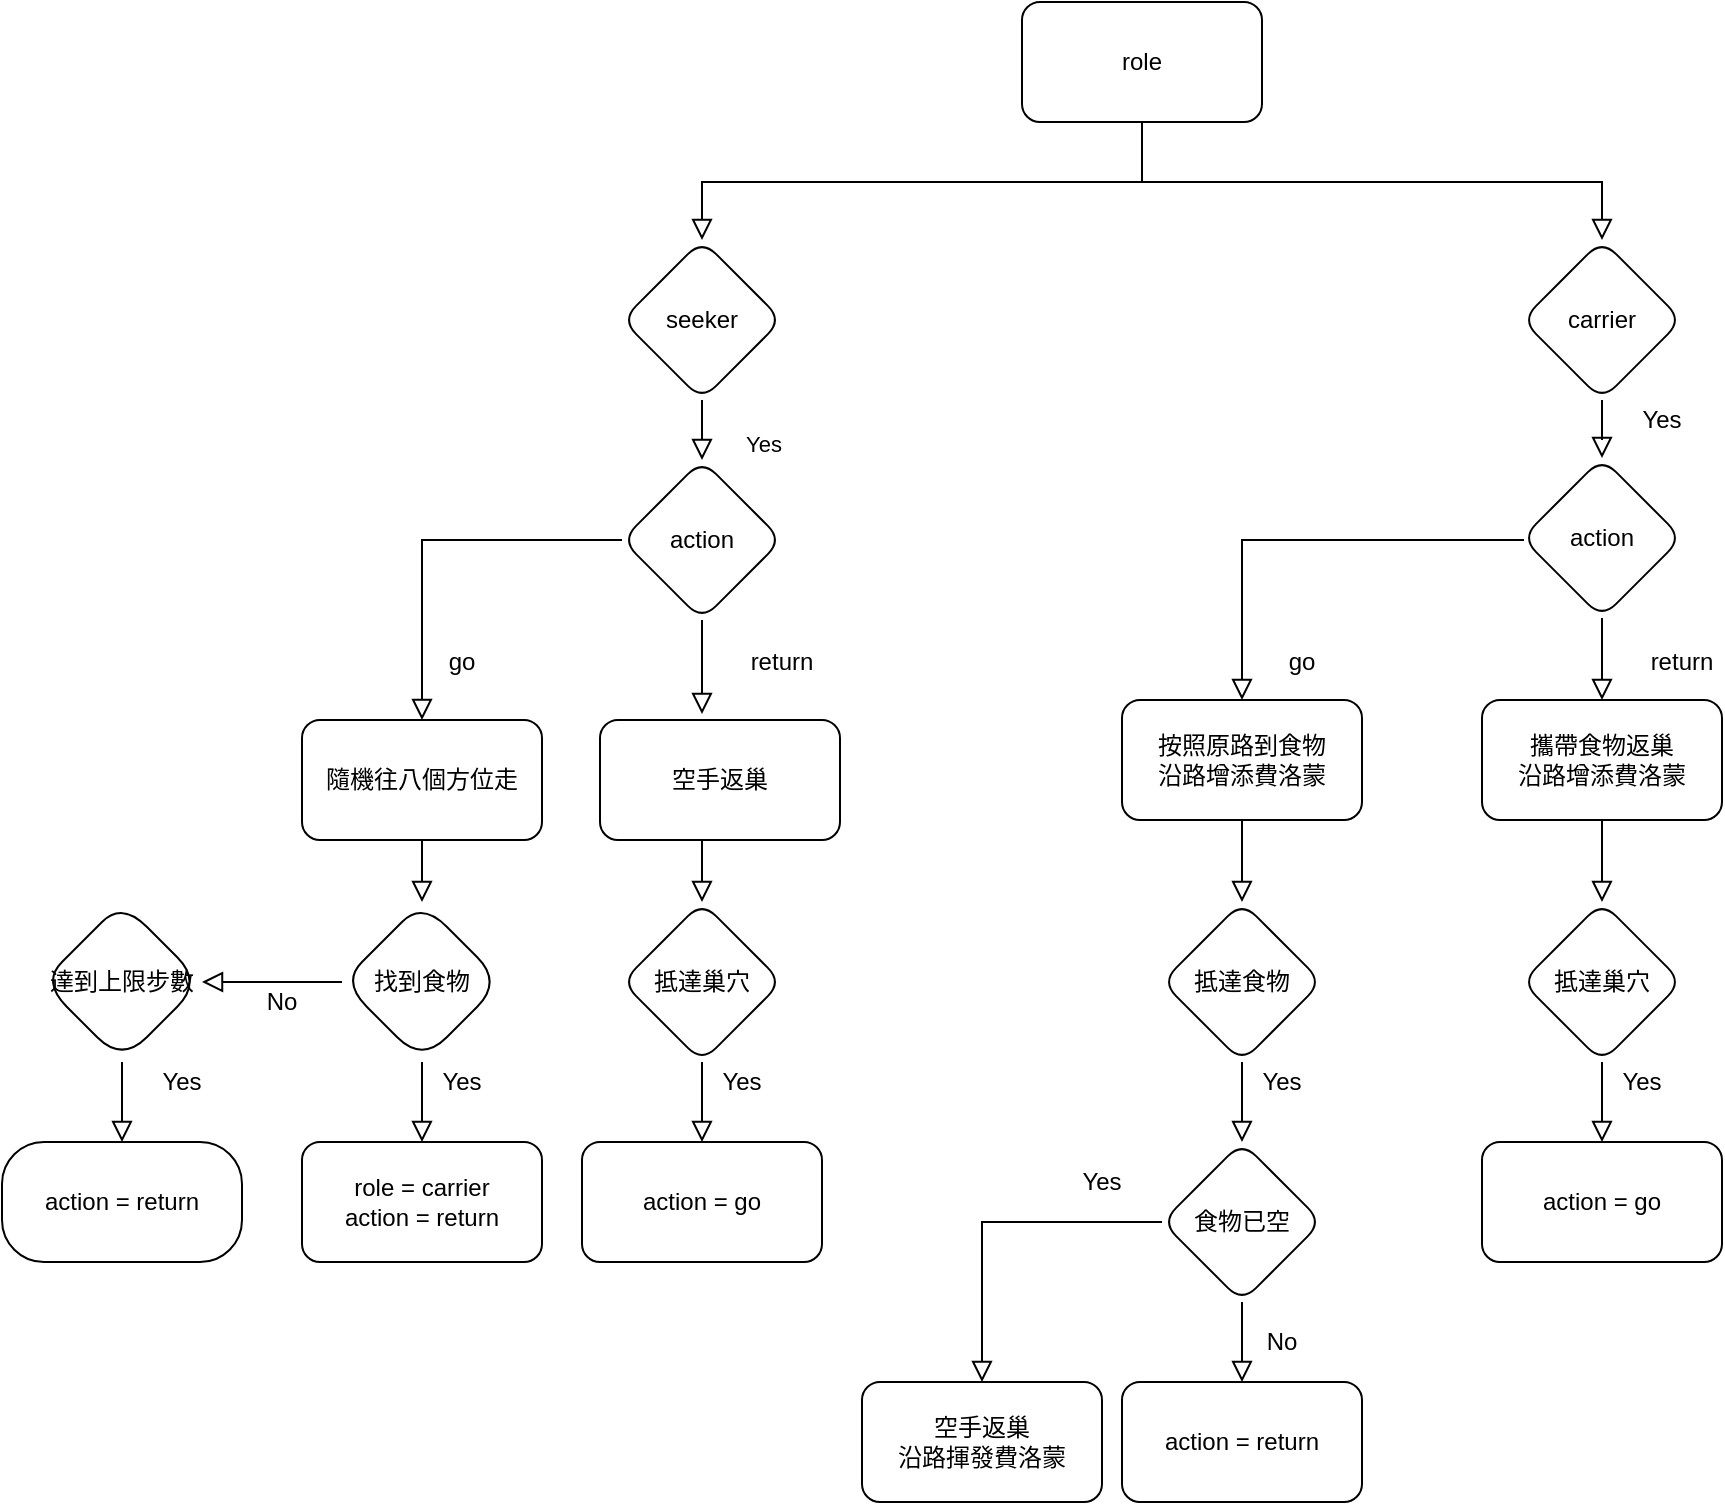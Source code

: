 <mxfile version="14.3.2" type="github" pages="2">
  <diagram id="C5RBs43oDa-KdzZeNtuy" name="Page-1">
    <mxGraphModel dx="1422" dy="706" grid="1" gridSize="10" guides="1" tooltips="1" connect="1" arrows="1" fold="1" page="1" pageScale="1" pageWidth="1169" pageHeight="827" math="0" shadow="0">
      <root>
        <mxCell id="WIyWlLk6GJQsqaUBKTNV-0" />
        <mxCell id="WIyWlLk6GJQsqaUBKTNV-1" parent="WIyWlLk6GJQsqaUBKTNV-0" />
        <mxCell id="D_1ydAFC-er1ZRts4DlC-36" value="" style="edgeStyle=orthogonalEdgeStyle;rounded=0;orthogonalLoop=1;jettySize=auto;html=1;shadow=0;labelBackgroundColor=none;endArrow=block;endFill=0;endSize=8;strokeWidth=1;align=left;exitX=0.5;exitY=1;exitDx=0;exitDy=0;" edge="1" parent="WIyWlLk6GJQsqaUBKTNV-1" source="D_1ydAFC-er1ZRts4DlC-30" target="D_1ydAFC-er1ZRts4DlC-35">
          <mxGeometry relative="1" as="geometry">
            <Array as="points">
              <mxPoint x="700" y="100" />
              <mxPoint x="930" y="100" />
            </Array>
          </mxGeometry>
        </mxCell>
        <mxCell id="xFRTWmS1-elq7vr72Fm1-8" style="edgeStyle=orthogonalEdgeStyle;rounded=0;orthogonalLoop=1;jettySize=auto;html=1;shadow=0;labelBackgroundColor=none;endArrow=block;endFill=0;endSize=8;strokeWidth=1;align=left;" edge="1" parent="WIyWlLk6GJQsqaUBKTNV-1" source="D_1ydAFC-er1ZRts4DlC-30" target="D_1ydAFC-er1ZRts4DlC-33">
          <mxGeometry relative="1" as="geometry">
            <Array as="points">
              <mxPoint x="700" y="100" />
              <mxPoint x="480" y="100" />
            </Array>
          </mxGeometry>
        </mxCell>
        <mxCell id="D_1ydAFC-er1ZRts4DlC-30" value="role" style="whiteSpace=wrap;html=1;rounded=1;shadow=0;strokeWidth=1;glass=0;" vertex="1" parent="WIyWlLk6GJQsqaUBKTNV-1">
          <mxGeometry x="640" y="10" width="120" height="60" as="geometry" />
        </mxCell>
        <mxCell id="D_1ydAFC-er1ZRts4DlC-38" value="Yes" style="edgeStyle=orthogonalEdgeStyle;rounded=0;orthogonalLoop=1;jettySize=auto;html=1;shadow=0;labelBackgroundColor=none;endArrow=block;endFill=0;endSize=8;strokeWidth=1;align=left;" edge="1" parent="WIyWlLk6GJQsqaUBKTNV-1" source="D_1ydAFC-er1ZRts4DlC-33" target="D_1ydAFC-er1ZRts4DlC-37">
          <mxGeometry x="0.667" y="20" relative="1" as="geometry">
            <mxPoint as="offset" />
          </mxGeometry>
        </mxCell>
        <mxCell id="D_1ydAFC-er1ZRts4DlC-33" value="seeker" style="rhombus;whiteSpace=wrap;html=1;rounded=1;shadow=0;strokeWidth=1;glass=0;" vertex="1" parent="WIyWlLk6GJQsqaUBKTNV-1">
          <mxGeometry x="440" y="129" width="80" height="80" as="geometry" />
        </mxCell>
        <mxCell id="xFRTWmS1-elq7vr72Fm1-17" value="" style="edgeStyle=orthogonalEdgeStyle;rounded=0;orthogonalLoop=1;jettySize=auto;html=1;shadow=0;labelBackgroundColor=none;endArrow=block;endFill=0;endSize=8;strokeWidth=1;align=left;entryX=0.5;entryY=0;entryDx=0;entryDy=0;" edge="1" parent="WIyWlLk6GJQsqaUBKTNV-1" source="D_1ydAFC-er1ZRts4DlC-35" target="D_1ydAFC-er1ZRts4DlC-40">
          <mxGeometry relative="1" as="geometry" />
        </mxCell>
        <mxCell id="D_1ydAFC-er1ZRts4DlC-35" value="carrier" style="rhombus;whiteSpace=wrap;html=1;rounded=1;shadow=0;strokeWidth=1;glass=0;" vertex="1" parent="WIyWlLk6GJQsqaUBKTNV-1">
          <mxGeometry x="890" y="129" width="80" height="80" as="geometry" />
        </mxCell>
        <mxCell id="D_1ydAFC-er1ZRts4DlC-43" value="" style="edgeStyle=orthogonalEdgeStyle;rounded=0;orthogonalLoop=1;jettySize=auto;html=1;shadow=0;labelBackgroundColor=none;endArrow=block;endFill=0;endSize=8;strokeWidth=1;align=left;" edge="1" parent="WIyWlLk6GJQsqaUBKTNV-1" source="D_1ydAFC-er1ZRts4DlC-37" target="D_1ydAFC-er1ZRts4DlC-42">
          <mxGeometry relative="1" as="geometry" />
        </mxCell>
        <mxCell id="D_1ydAFC-er1ZRts4DlC-37" value="action" style="rhombus;whiteSpace=wrap;html=1;rounded=1;shadow=0;strokeWidth=1;glass=0;" vertex="1" parent="WIyWlLk6GJQsqaUBKTNV-1">
          <mxGeometry x="440" y="239" width="80" height="80" as="geometry" />
        </mxCell>
        <mxCell id="xFRTWmS1-elq7vr72Fm1-7" value="" style="edgeStyle=orthogonalEdgeStyle;rounded=0;orthogonalLoop=1;jettySize=auto;html=1;shadow=0;labelBackgroundColor=none;endArrow=block;endFill=0;endSize=8;strokeWidth=1;align=left;" edge="1" parent="WIyWlLk6GJQsqaUBKTNV-1" source="D_1ydAFC-er1ZRts4DlC-40" target="D_1ydAFC-er1ZRts4DlC-53">
          <mxGeometry relative="1" as="geometry" />
        </mxCell>
        <mxCell id="D_1ydAFC-er1ZRts4DlC-40" value="&lt;span&gt;action&lt;/span&gt;" style="rhombus;whiteSpace=wrap;html=1;rounded=1;shadow=0;strokeWidth=1;glass=0;" vertex="1" parent="WIyWlLk6GJQsqaUBKTNV-1">
          <mxGeometry x="890" y="238" width="80" height="80" as="geometry" />
        </mxCell>
        <mxCell id="D_1ydAFC-er1ZRts4DlC-57" value="" style="edgeStyle=orthogonalEdgeStyle;rounded=0;orthogonalLoop=1;jettySize=auto;html=1;shadow=0;labelBackgroundColor=none;endArrow=block;endFill=0;endSize=8;strokeWidth=1;align=left;" edge="1" parent="WIyWlLk6GJQsqaUBKTNV-1" source="D_1ydAFC-er1ZRts4DlC-42" target="D_1ydAFC-er1ZRts4DlC-56">
          <mxGeometry relative="1" as="geometry" />
        </mxCell>
        <mxCell id="D_1ydAFC-er1ZRts4DlC-42" value="隨機往八個方位走" style="whiteSpace=wrap;html=1;rounded=1;shadow=0;strokeWidth=1;glass=0;" vertex="1" parent="WIyWlLk6GJQsqaUBKTNV-1">
          <mxGeometry x="280" y="369" width="120" height="60" as="geometry" />
        </mxCell>
        <mxCell id="D_1ydAFC-er1ZRts4DlC-92" value="" style="edgeStyle=orthogonalEdgeStyle;rounded=0;orthogonalLoop=1;jettySize=auto;html=1;shadow=0;labelBackgroundColor=none;endArrow=block;endFill=0;endSize=8;strokeWidth=1;align=left;entryX=0.425;entryY=-0.05;entryDx=0;entryDy=0;entryPerimeter=0;" edge="1" parent="WIyWlLk6GJQsqaUBKTNV-1" source="D_1ydAFC-er1ZRts4DlC-37" target="xFRTWmS1-elq7vr72Fm1-0">
          <mxGeometry relative="1" as="geometry">
            <mxPoint x="480" y="369" as="targetPoint" />
          </mxGeometry>
        </mxCell>
        <mxCell id="D_1ydAFC-er1ZRts4DlC-48" value="go" style="text;html=1;strokeColor=none;fillColor=none;align=center;verticalAlign=middle;whiteSpace=wrap;rounded=0;fontColor=#000000;" vertex="1" parent="WIyWlLk6GJQsqaUBKTNV-1">
          <mxGeometry x="340" y="330" width="40" height="20" as="geometry" />
        </mxCell>
        <mxCell id="D_1ydAFC-er1ZRts4DlC-50" value="" style="edgeStyle=orthogonalEdgeStyle;rounded=0;orthogonalLoop=1;jettySize=auto;html=1;shadow=0;labelBackgroundColor=none;endArrow=block;endFill=0;endSize=8;strokeWidth=1;align=left;" edge="1" parent="WIyWlLk6GJQsqaUBKTNV-1" target="D_1ydAFC-er1ZRts4DlC-52" source="D_1ydAFC-er1ZRts4DlC-40">
          <mxGeometry relative="1" as="geometry">
            <mxPoint x="775" y="350" as="sourcePoint" />
            <Array as="points">
              <mxPoint x="750" y="279" />
            </Array>
          </mxGeometry>
        </mxCell>
        <mxCell id="D_1ydAFC-er1ZRts4DlC-61" value="" style="edgeStyle=orthogonalEdgeStyle;rounded=0;orthogonalLoop=1;jettySize=auto;html=1;shadow=0;labelBackgroundColor=none;endArrow=block;endFill=0;endSize=8;strokeWidth=1;align=left;" edge="1" parent="WIyWlLk6GJQsqaUBKTNV-1" source="D_1ydAFC-er1ZRts4DlC-52" target="D_1ydAFC-er1ZRts4DlC-60">
          <mxGeometry relative="1" as="geometry" />
        </mxCell>
        <mxCell id="D_1ydAFC-er1ZRts4DlC-52" value="按照原路到食物&lt;br&gt;沿路增添費洛蒙" style="whiteSpace=wrap;html=1;rounded=1;shadow=0;strokeWidth=1;glass=0;" vertex="1" parent="WIyWlLk6GJQsqaUBKTNV-1">
          <mxGeometry x="690" y="359" width="120" height="60" as="geometry" />
        </mxCell>
        <mxCell id="D_1ydAFC-er1ZRts4DlC-77" value="" style="edgeStyle=orthogonalEdgeStyle;rounded=0;orthogonalLoop=1;jettySize=auto;html=1;shadow=0;labelBackgroundColor=none;endArrow=block;endFill=0;endSize=8;strokeWidth=1;align=left;" edge="1" parent="WIyWlLk6GJQsqaUBKTNV-1" source="D_1ydAFC-er1ZRts4DlC-53" target="D_1ydAFC-er1ZRts4DlC-76">
          <mxGeometry relative="1" as="geometry" />
        </mxCell>
        <mxCell id="D_1ydAFC-er1ZRts4DlC-53" value="攜帶食物返巢&lt;br&gt;沿路增添費洛蒙" style="whiteSpace=wrap;html=1;rounded=1;shadow=0;strokeWidth=1;glass=0;" vertex="1" parent="WIyWlLk6GJQsqaUBKTNV-1">
          <mxGeometry x="870" y="359" width="120" height="60" as="geometry" />
        </mxCell>
        <mxCell id="D_1ydAFC-er1ZRts4DlC-54" value="go" style="text;html=1;strokeColor=none;fillColor=none;align=center;verticalAlign=middle;whiteSpace=wrap;rounded=0;fontColor=#000000;" vertex="1" parent="WIyWlLk6GJQsqaUBKTNV-1">
          <mxGeometry x="760" y="330" width="40" height="20" as="geometry" />
        </mxCell>
        <mxCell id="D_1ydAFC-er1ZRts4DlC-55" value="return" style="text;html=1;strokeColor=none;fillColor=none;align=center;verticalAlign=middle;whiteSpace=wrap;rounded=0;fontColor=#000000;" vertex="1" parent="WIyWlLk6GJQsqaUBKTNV-1">
          <mxGeometry x="950" y="330" width="40" height="20" as="geometry" />
        </mxCell>
        <mxCell id="D_1ydAFC-er1ZRts4DlC-59" value="" style="edgeStyle=orthogonalEdgeStyle;rounded=0;orthogonalLoop=1;jettySize=auto;html=1;shadow=0;labelBackgroundColor=none;endArrow=block;endFill=0;endSize=8;strokeWidth=1;align=left;" edge="1" parent="WIyWlLk6GJQsqaUBKTNV-1" source="D_1ydAFC-er1ZRts4DlC-56" target="D_1ydAFC-er1ZRts4DlC-58">
          <mxGeometry relative="1" as="geometry" />
        </mxCell>
        <mxCell id="D_1ydAFC-er1ZRts4DlC-71" value="" style="edgeStyle=orthogonalEdgeStyle;rounded=0;orthogonalLoop=1;jettySize=auto;html=1;shadow=0;labelBackgroundColor=none;endArrow=block;endFill=0;endSize=8;strokeWidth=1;align=left;" edge="1" parent="WIyWlLk6GJQsqaUBKTNV-1" source="D_1ydAFC-er1ZRts4DlC-56" target="D_1ydAFC-er1ZRts4DlC-70">
          <mxGeometry relative="1" as="geometry" />
        </mxCell>
        <mxCell id="D_1ydAFC-er1ZRts4DlC-56" value="找到食物" style="rhombus;whiteSpace=wrap;html=1;rounded=1;shadow=0;strokeWidth=1;glass=0;arcSize=35;" vertex="1" parent="WIyWlLk6GJQsqaUBKTNV-1">
          <mxGeometry x="300" y="460" width="80" height="80" as="geometry" />
        </mxCell>
        <mxCell id="D_1ydAFC-er1ZRts4DlC-58" value="role = carrier&lt;br&gt;action = return" style="whiteSpace=wrap;html=1;rounded=1;shadow=0;strokeWidth=1;glass=0;" vertex="1" parent="WIyWlLk6GJQsqaUBKTNV-1">
          <mxGeometry x="280" y="580" width="120" height="60" as="geometry" />
        </mxCell>
        <mxCell id="D_1ydAFC-er1ZRts4DlC-63" value="" style="edgeStyle=orthogonalEdgeStyle;rounded=0;orthogonalLoop=1;jettySize=auto;html=1;shadow=0;labelBackgroundColor=none;endArrow=block;endFill=0;endSize=8;strokeWidth=1;align=left;exitX=0;exitY=0.5;exitDx=0;exitDy=0;" edge="1" parent="WIyWlLk6GJQsqaUBKTNV-1" source="xFRTWmS1-elq7vr72Fm1-19" target="D_1ydAFC-er1ZRts4DlC-62">
          <mxGeometry relative="1" as="geometry">
            <mxPoint x="660" y="630" as="sourcePoint" />
            <Array as="points">
              <mxPoint x="620" y="620" />
            </Array>
          </mxGeometry>
        </mxCell>
        <mxCell id="xFRTWmS1-elq7vr72Fm1-20" value="" style="edgeStyle=orthogonalEdgeStyle;rounded=0;orthogonalLoop=1;jettySize=auto;html=1;shadow=0;labelBackgroundColor=none;endArrow=block;endFill=0;endSize=8;strokeWidth=1;align=left;" edge="1" parent="WIyWlLk6GJQsqaUBKTNV-1" source="D_1ydAFC-er1ZRts4DlC-60" target="xFRTWmS1-elq7vr72Fm1-19">
          <mxGeometry relative="1" as="geometry" />
        </mxCell>
        <mxCell id="D_1ydAFC-er1ZRts4DlC-60" value="抵達食物" style="rhombus;whiteSpace=wrap;html=1;rounded=1;shadow=0;strokeWidth=1;glass=0;" vertex="1" parent="WIyWlLk6GJQsqaUBKTNV-1">
          <mxGeometry x="710" y="460" width="80" height="80" as="geometry" />
        </mxCell>
        <mxCell id="D_1ydAFC-er1ZRts4DlC-62" value="空手返巢&lt;br&gt;沿路揮發費洛蒙" style="whiteSpace=wrap;html=1;rounded=1;shadow=0;strokeWidth=1;glass=0;" vertex="1" parent="WIyWlLk6GJQsqaUBKTNV-1">
          <mxGeometry x="560" y="700" width="120" height="60" as="geometry" />
        </mxCell>
        <mxCell id="D_1ydAFC-er1ZRts4DlC-66" value="action = return" style="whiteSpace=wrap;html=1;rounded=1;shadow=0;strokeWidth=1;glass=0;" vertex="1" parent="WIyWlLk6GJQsqaUBKTNV-1">
          <mxGeometry x="690" y="700" width="120" height="60" as="geometry" />
        </mxCell>
        <mxCell id="D_1ydAFC-er1ZRts4DlC-73" value="" style="edgeStyle=orthogonalEdgeStyle;rounded=0;orthogonalLoop=1;jettySize=auto;html=1;shadow=0;labelBackgroundColor=none;endArrow=block;endFill=0;endSize=8;strokeWidth=1;align=left;" edge="1" parent="WIyWlLk6GJQsqaUBKTNV-1" source="D_1ydAFC-er1ZRts4DlC-70" target="D_1ydAFC-er1ZRts4DlC-72">
          <mxGeometry relative="1" as="geometry" />
        </mxCell>
        <mxCell id="D_1ydAFC-er1ZRts4DlC-70" value="達到上限步數" style="rhombus;whiteSpace=wrap;html=1;rounded=1;shadow=0;strokeWidth=1;glass=0;arcSize=35;" vertex="1" parent="WIyWlLk6GJQsqaUBKTNV-1">
          <mxGeometry x="150" y="460" width="80" height="80" as="geometry" />
        </mxCell>
        <mxCell id="D_1ydAFC-er1ZRts4DlC-72" value="action = return" style="whiteSpace=wrap;html=1;rounded=1;shadow=0;strokeWidth=1;glass=0;arcSize=35;" vertex="1" parent="WIyWlLk6GJQsqaUBKTNV-1">
          <mxGeometry x="130" y="580" width="120" height="60" as="geometry" />
        </mxCell>
        <mxCell id="D_1ydAFC-er1ZRts4DlC-74" value="Yes" style="text;html=1;strokeColor=none;fillColor=none;align=center;verticalAlign=middle;whiteSpace=wrap;rounded=0;fontColor=#000000;" vertex="1" parent="WIyWlLk6GJQsqaUBKTNV-1">
          <mxGeometry x="340" y="540" width="40" height="20" as="geometry" />
        </mxCell>
        <mxCell id="D_1ydAFC-er1ZRts4DlC-75" value="No" style="text;html=1;strokeColor=none;fillColor=none;align=center;verticalAlign=middle;whiteSpace=wrap;rounded=0;fontColor=#000000;" vertex="1" parent="WIyWlLk6GJQsqaUBKTNV-1">
          <mxGeometry x="250" y="500" width="40" height="20" as="geometry" />
        </mxCell>
        <mxCell id="D_1ydAFC-er1ZRts4DlC-79" value="" style="edgeStyle=orthogonalEdgeStyle;rounded=0;orthogonalLoop=1;jettySize=auto;html=1;shadow=0;labelBackgroundColor=none;endArrow=block;endFill=0;endSize=8;strokeWidth=1;align=left;" edge="1" parent="WIyWlLk6GJQsqaUBKTNV-1" source="D_1ydAFC-er1ZRts4DlC-76" target="D_1ydAFC-er1ZRts4DlC-78">
          <mxGeometry relative="1" as="geometry" />
        </mxCell>
        <mxCell id="D_1ydAFC-er1ZRts4DlC-76" value="抵達巢穴" style="rhombus;whiteSpace=wrap;html=1;rounded=1;shadow=0;strokeWidth=1;glass=0;" vertex="1" parent="WIyWlLk6GJQsqaUBKTNV-1">
          <mxGeometry x="890" y="460" width="80" height="80" as="geometry" />
        </mxCell>
        <mxCell id="D_1ydAFC-er1ZRts4DlC-78" value="&lt;span&gt;action = go&lt;/span&gt;" style="whiteSpace=wrap;html=1;rounded=1;shadow=0;strokeWidth=1;glass=0;" vertex="1" parent="WIyWlLk6GJQsqaUBKTNV-1">
          <mxGeometry x="870" y="580" width="120" height="60" as="geometry" />
        </mxCell>
        <mxCell id="D_1ydAFC-er1ZRts4DlC-91" value="Yes" style="text;html=1;strokeColor=none;fillColor=none;align=center;verticalAlign=middle;whiteSpace=wrap;rounded=0;fontColor=#000000;" vertex="1" parent="WIyWlLk6GJQsqaUBKTNV-1">
          <mxGeometry x="930" y="540" width="40" height="20" as="geometry" />
        </mxCell>
        <mxCell id="xFRTWmS1-elq7vr72Fm1-0" value="空手返巢" style="whiteSpace=wrap;html=1;rounded=1;shadow=0;strokeWidth=1;glass=0;" vertex="1" parent="WIyWlLk6GJQsqaUBKTNV-1">
          <mxGeometry x="429" y="369" width="120" height="60" as="geometry" />
        </mxCell>
        <mxCell id="xFRTWmS1-elq7vr72Fm1-1" value="return" style="text;html=1;strokeColor=none;fillColor=none;align=center;verticalAlign=middle;whiteSpace=wrap;rounded=0;fontColor=#000000;" vertex="1" parent="WIyWlLk6GJQsqaUBKTNV-1">
          <mxGeometry x="500" y="330" width="40" height="20" as="geometry" />
        </mxCell>
        <mxCell id="xFRTWmS1-elq7vr72Fm1-2" value="Yes" style="text;html=1;strokeColor=none;fillColor=none;align=center;verticalAlign=middle;whiteSpace=wrap;rounded=0;fontColor=#000000;" vertex="1" parent="WIyWlLk6GJQsqaUBKTNV-1">
          <mxGeometry x="480" y="540" width="40" height="20" as="geometry" />
        </mxCell>
        <mxCell id="xFRTWmS1-elq7vr72Fm1-3" value="" style="edgeStyle=orthogonalEdgeStyle;rounded=0;orthogonalLoop=1;jettySize=auto;html=1;shadow=0;labelBackgroundColor=none;endArrow=block;endFill=0;endSize=8;strokeWidth=1;align=left;" edge="1" parent="WIyWlLk6GJQsqaUBKTNV-1" source="xFRTWmS1-elq7vr72Fm1-0" target="xFRTWmS1-elq7vr72Fm1-5">
          <mxGeometry relative="1" as="geometry">
            <Array as="points">
              <mxPoint x="480" y="450" />
              <mxPoint x="480" y="450" />
            </Array>
          </mxGeometry>
        </mxCell>
        <mxCell id="xFRTWmS1-elq7vr72Fm1-4" value="" style="edgeStyle=orthogonalEdgeStyle;rounded=0;orthogonalLoop=1;jettySize=auto;html=1;shadow=0;labelBackgroundColor=none;endArrow=block;endFill=0;endSize=8;strokeWidth=1;align=left;" edge="1" parent="WIyWlLk6GJQsqaUBKTNV-1" source="xFRTWmS1-elq7vr72Fm1-5" target="xFRTWmS1-elq7vr72Fm1-6">
          <mxGeometry relative="1" as="geometry" />
        </mxCell>
        <mxCell id="xFRTWmS1-elq7vr72Fm1-5" value="抵達巢穴" style="rhombus;whiteSpace=wrap;html=1;rounded=1;shadow=0;strokeWidth=1;glass=0;" vertex="1" parent="WIyWlLk6GJQsqaUBKTNV-1">
          <mxGeometry x="440" y="460" width="80" height="80" as="geometry" />
        </mxCell>
        <mxCell id="xFRTWmS1-elq7vr72Fm1-6" value="action = go" style="whiteSpace=wrap;html=1;rounded=1;shadow=0;strokeWidth=1;glass=0;" vertex="1" parent="WIyWlLk6GJQsqaUBKTNV-1">
          <mxGeometry x="420" y="580" width="120" height="60" as="geometry" />
        </mxCell>
        <mxCell id="xFRTWmS1-elq7vr72Fm1-10" value="Yes" style="text;html=1;strokeColor=none;fillColor=none;align=center;verticalAlign=middle;whiteSpace=wrap;rounded=0;fontColor=#000000;" vertex="1" parent="WIyWlLk6GJQsqaUBKTNV-1">
          <mxGeometry x="200" y="540" width="40" height="20" as="geometry" />
        </mxCell>
        <mxCell id="xFRTWmS1-elq7vr72Fm1-18" value="Yes" style="text;html=1;strokeColor=none;fillColor=none;align=center;verticalAlign=middle;whiteSpace=wrap;rounded=0;fontColor=#000000;" vertex="1" parent="WIyWlLk6GJQsqaUBKTNV-1">
          <mxGeometry x="940" y="209" width="40" height="20" as="geometry" />
        </mxCell>
        <mxCell id="xFRTWmS1-elq7vr72Fm1-22" value="" style="edgeStyle=orthogonalEdgeStyle;rounded=0;orthogonalLoop=1;jettySize=auto;html=1;shadow=0;labelBackgroundColor=none;endArrow=block;endFill=0;endSize=8;strokeWidth=1;align=left;" edge="1" parent="WIyWlLk6GJQsqaUBKTNV-1" source="xFRTWmS1-elq7vr72Fm1-19" target="D_1ydAFC-er1ZRts4DlC-66">
          <mxGeometry relative="1" as="geometry" />
        </mxCell>
        <mxCell id="xFRTWmS1-elq7vr72Fm1-19" value="食物已空" style="rhombus;whiteSpace=wrap;html=1;rounded=1;shadow=0;strokeWidth=1;glass=0;" vertex="1" parent="WIyWlLk6GJQsqaUBKTNV-1">
          <mxGeometry x="710" y="580" width="80" height="80" as="geometry" />
        </mxCell>
        <mxCell id="xFRTWmS1-elq7vr72Fm1-21" value="Yes" style="text;html=1;strokeColor=none;fillColor=none;align=center;verticalAlign=middle;whiteSpace=wrap;rounded=0;fontColor=#000000;" vertex="1" parent="WIyWlLk6GJQsqaUBKTNV-1">
          <mxGeometry x="750" y="540" width="40" height="20" as="geometry" />
        </mxCell>
        <mxCell id="xFRTWmS1-elq7vr72Fm1-23" value="No" style="text;html=1;strokeColor=none;fillColor=none;align=center;verticalAlign=middle;whiteSpace=wrap;rounded=0;fontColor=#000000;" vertex="1" parent="WIyWlLk6GJQsqaUBKTNV-1">
          <mxGeometry x="750" y="670" width="40" height="20" as="geometry" />
        </mxCell>
        <mxCell id="xFRTWmS1-elq7vr72Fm1-24" value="Yes" style="text;html=1;strokeColor=none;fillColor=none;align=center;verticalAlign=middle;whiteSpace=wrap;rounded=0;fontColor=#000000;" vertex="1" parent="WIyWlLk6GJQsqaUBKTNV-1">
          <mxGeometry x="660" y="590" width="40" height="20" as="geometry" />
        </mxCell>
      </root>
    </mxGraphModel>
  </diagram>
  <diagram id="YyHrE5DsL-xGlaKrcODO" name="Page-2">
    <mxGraphModel dx="1422" dy="706" grid="1" gridSize="10" guides="1" tooltips="1" connect="1" arrows="1" fold="1" page="1" pageScale="1" pageWidth="1169" pageHeight="827" math="0" shadow="0">
      <root>
        <mxCell id="e6-5AlToE3GWrAjFxom6-0" />
        <mxCell id="e6-5AlToE3GWrAjFxom6-1" parent="e6-5AlToE3GWrAjFxom6-0" />
      </root>
    </mxGraphModel>
  </diagram>
</mxfile>
